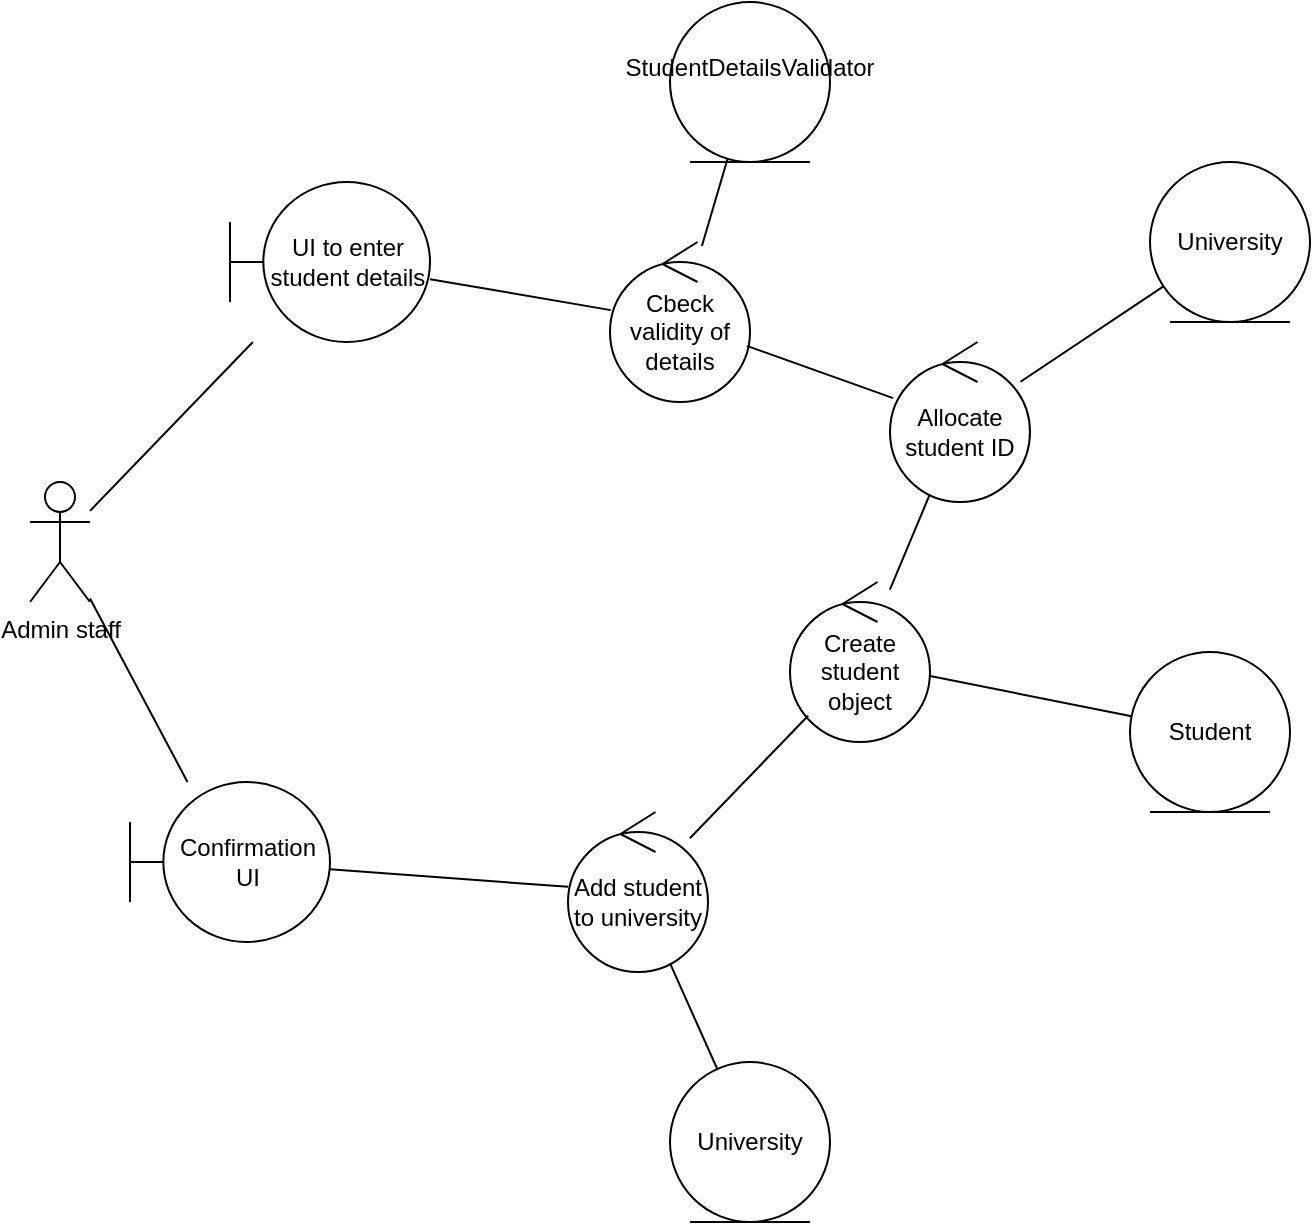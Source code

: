 <mxfile version="20.5.1"><diagram id="bDL2sPSPCdBvr3ewUWQn" name="Page-1"><mxGraphModel dx="1355" dy="764" grid="1" gridSize="10" guides="1" tooltips="1" connect="1" arrows="1" fold="1" page="1" pageScale="1" pageWidth="827" pageHeight="1169" math="0" shadow="0"><root><mxCell id="0"/><mxCell id="1" parent="0"/><mxCell id="qFbBX-Li3MMSMzq8LkhW-1" value="Admin staff" style="shape=umlActor;verticalLabelPosition=bottom;verticalAlign=top;html=1;outlineConnect=0;" parent="1" vertex="1"><mxGeometry x="110" y="340" width="30" height="60" as="geometry"/></mxCell><mxCell id="qFbBX-Li3MMSMzq8LkhW-2" value="UI to enter student details" style="shape=umlBoundary;whiteSpace=wrap;html=1;" parent="1" vertex="1"><mxGeometry x="210" y="190" width="100" height="80" as="geometry"/></mxCell><mxCell id="qFbBX-Li3MMSMzq8LkhW-3" value="Cbeck validity of details" style="ellipse;shape=umlControl;whiteSpace=wrap;html=1;" parent="1" vertex="1"><mxGeometry x="400" y="220" width="70" height="80" as="geometry"/></mxCell><mxCell id="qFbBX-Li3MMSMzq8LkhW-4" value="Allocate student ID" style="ellipse;shape=umlControl;whiteSpace=wrap;html=1;" parent="1" vertex="1"><mxGeometry x="540" y="270" width="70" height="80" as="geometry"/></mxCell><mxCell id="qFbBX-Li3MMSMzq8LkhW-5" value="Create student object" style="ellipse;shape=umlControl;whiteSpace=wrap;html=1;" parent="1" vertex="1"><mxGeometry x="490" y="390" width="70" height="80" as="geometry"/></mxCell><mxCell id="qFbBX-Li3MMSMzq8LkhW-6" value="Add student to university" style="ellipse;shape=umlControl;whiteSpace=wrap;html=1;" parent="1" vertex="1"><mxGeometry x="379" y="505" width="70" height="80" as="geometry"/></mxCell><mxCell id="qFbBX-Li3MMSMzq8LkhW-7" value="Confirmation UI" style="shape=umlBoundary;whiteSpace=wrap;html=1;" parent="1" vertex="1"><mxGeometry x="160" y="490" width="100" height="80" as="geometry"/></mxCell><mxCell id="qFbBX-Li3MMSMzq8LkhW-8" value="" style="endArrow=none;html=1;rounded=0;" parent="1" source="qFbBX-Li3MMSMzq8LkhW-1" target="qFbBX-Li3MMSMzq8LkhW-2" edge="1"><mxGeometry width="50" height="50" relative="1" as="geometry"><mxPoint x="280" y="540" as="sourcePoint"/><mxPoint x="330" y="490" as="targetPoint"/></mxGeometry></mxCell><mxCell id="qFbBX-Li3MMSMzq8LkhW-9" value="" style="endArrow=none;html=1;rounded=0;" parent="1" source="qFbBX-Li3MMSMzq8LkhW-2" target="qFbBX-Li3MMSMzq8LkhW-3" edge="1"><mxGeometry width="50" height="50" relative="1" as="geometry"><mxPoint x="210" y="380" as="sourcePoint"/><mxPoint x="260" y="330" as="targetPoint"/></mxGeometry></mxCell><mxCell id="qFbBX-Li3MMSMzq8LkhW-10" value="" style="endArrow=none;html=1;rounded=0;" parent="1" source="qFbBX-Li3MMSMzq8LkhW-3" target="qFbBX-Li3MMSMzq8LkhW-4" edge="1"><mxGeometry width="50" height="50" relative="1" as="geometry"><mxPoint x="280" y="540" as="sourcePoint"/><mxPoint x="330" y="490" as="targetPoint"/></mxGeometry></mxCell><mxCell id="qFbBX-Li3MMSMzq8LkhW-11" value="" style="endArrow=none;html=1;rounded=0;" parent="1" source="qFbBX-Li3MMSMzq8LkhW-5" target="qFbBX-Li3MMSMzq8LkhW-4" edge="1"><mxGeometry width="50" height="50" relative="1" as="geometry"><mxPoint x="280" y="540" as="sourcePoint"/><mxPoint x="330" y="490" as="targetPoint"/></mxGeometry></mxCell><mxCell id="qFbBX-Li3MMSMzq8LkhW-12" value="" style="endArrow=none;html=1;rounded=0;" parent="1" source="qFbBX-Li3MMSMzq8LkhW-6" target="qFbBX-Li3MMSMzq8LkhW-5" edge="1"><mxGeometry width="50" height="50" relative="1" as="geometry"><mxPoint x="280" y="540" as="sourcePoint"/><mxPoint x="330" y="490" as="targetPoint"/></mxGeometry></mxCell><mxCell id="qFbBX-Li3MMSMzq8LkhW-13" value="" style="endArrow=none;html=1;rounded=0;" parent="1" source="qFbBX-Li3MMSMzq8LkhW-7" target="qFbBX-Li3MMSMzq8LkhW-6" edge="1"><mxGeometry width="50" height="50" relative="1" as="geometry"><mxPoint x="280" y="540" as="sourcePoint"/><mxPoint x="330" y="490" as="targetPoint"/></mxGeometry></mxCell><mxCell id="qFbBX-Li3MMSMzq8LkhW-14" value="" style="endArrow=none;html=1;rounded=0;" parent="1" source="qFbBX-Li3MMSMzq8LkhW-1" target="qFbBX-Li3MMSMzq8LkhW-7" edge="1"><mxGeometry width="50" height="50" relative="1" as="geometry"><mxPoint x="280" y="540" as="sourcePoint"/><mxPoint x="330" y="490" as="targetPoint"/></mxGeometry></mxCell><mxCell id="qFbBX-Li3MMSMzq8LkhW-15" value="University" style="ellipse;shape=umlEntity;whiteSpace=wrap;html=1;" parent="1" vertex="1"><mxGeometry x="670" y="180" width="80" height="80" as="geometry"/></mxCell><mxCell id="qFbBX-Li3MMSMzq8LkhW-16" value="Student" style="ellipse;shape=umlEntity;whiteSpace=wrap;html=1;" parent="1" vertex="1"><mxGeometry x="660" y="425" width="80" height="80" as="geometry"/></mxCell><mxCell id="qFbBX-Li3MMSMzq8LkhW-17" value="University" style="ellipse;shape=umlEntity;whiteSpace=wrap;html=1;" parent="1" vertex="1"><mxGeometry x="430" y="630" width="80" height="80" as="geometry"/></mxCell><mxCell id="qFbBX-Li3MMSMzq8LkhW-18" value="" style="endArrow=none;html=1;rounded=0;" parent="1" source="qFbBX-Li3MMSMzq8LkhW-4" target="qFbBX-Li3MMSMzq8LkhW-15" edge="1"><mxGeometry width="50" height="50" relative="1" as="geometry"><mxPoint x="640" y="250" as="sourcePoint"/><mxPoint x="330" y="490" as="targetPoint"/></mxGeometry></mxCell><mxCell id="qFbBX-Li3MMSMzq8LkhW-19" value="" style="endArrow=none;html=1;rounded=0;" parent="1" source="qFbBX-Li3MMSMzq8LkhW-5" target="qFbBX-Li3MMSMzq8LkhW-16" edge="1"><mxGeometry width="50" height="50" relative="1" as="geometry"><mxPoint x="280" y="540" as="sourcePoint"/><mxPoint x="330" y="490" as="targetPoint"/></mxGeometry></mxCell><mxCell id="qFbBX-Li3MMSMzq8LkhW-20" value="" style="endArrow=none;html=1;rounded=0;" parent="1" source="qFbBX-Li3MMSMzq8LkhW-6" target="qFbBX-Li3MMSMzq8LkhW-17" edge="1"><mxGeometry width="50" height="50" relative="1" as="geometry"><mxPoint x="280" y="540" as="sourcePoint"/><mxPoint x="330" y="490" as="targetPoint"/></mxGeometry></mxCell><mxCell id="EkZNkXaI77Lv1umCn2W--1" value="&lt;div&gt;StudentDetailsValidator&lt;/div&gt;&lt;div&gt;&lt;br&gt;&lt;/div&gt;" style="ellipse;shape=umlEntity;whiteSpace=wrap;html=1;" vertex="1" parent="1"><mxGeometry x="430" y="100" width="80" height="80" as="geometry"/></mxCell><mxCell id="EkZNkXaI77Lv1umCn2W--3" value="" style="endArrow=none;html=1;rounded=0;" edge="1" parent="1" source="qFbBX-Li3MMSMzq8LkhW-3" target="EkZNkXaI77Lv1umCn2W--1"><mxGeometry width="50" height="50" relative="1" as="geometry"><mxPoint x="390" y="420" as="sourcePoint"/><mxPoint x="440" y="370" as="targetPoint"/></mxGeometry></mxCell></root></mxGraphModel></diagram></mxfile>